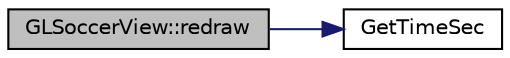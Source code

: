 digraph "GLSoccerView::redraw"
{
 // INTERACTIVE_SVG=YES
  edge [fontname="Helvetica",fontsize="10",labelfontname="Helvetica",labelfontsize="10"];
  node [fontname="Helvetica",fontsize="10",shape=record];
  rankdir="LR";
  Node1 [label="GLSoccerView::redraw",height=0.2,width=0.4,color="black", fillcolor="grey75", style="filled", fontcolor="black"];
  Node1 -> Node2 [color="midnightblue",fontsize="10",style="solid",fontname="Helvetica"];
  Node2 [label="GetTimeSec",height=0.2,width=0.4,color="black", fillcolor="white", style="filled",URL="$dd/d45/ssl-vision_2src_2shared_2util_2timer_8h.html#aed5e107931778acf0dec4d53809130b4"];
}
